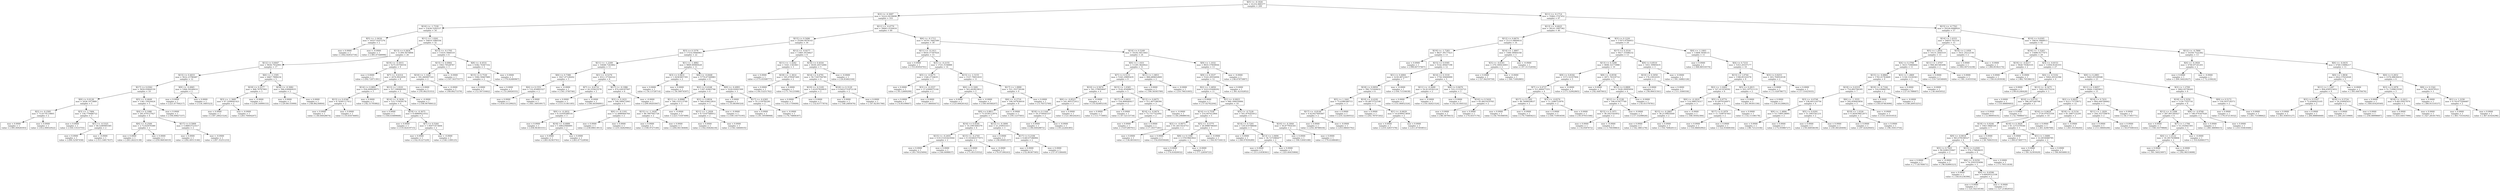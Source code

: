 digraph Tree {
0 [label="X[5] <= -0.1826\nmse = 41252.860377\nsamples = 200", shape="box"] ;
1 [label="X[3] <= -0.3097\nmse = 32222.8239698\nsamples = 103", shape="box"] ;
0 -> 1 ;
2 [label="X[10] <= -1.7330\nmse = 23436.5292537\nsamples = 34", shape="box"] ;
1 -> 2 ;
3 [label="X[5] <= -1.0434\nmse = 16557.6207276\nsamples = 2", shape="box"] ;
2 -> 3 ;
4 [label="mse = 0.0000\nsamples = 1\nvalue = [-642.82832734]", shape="box"] ;
3 -> 4 ;
5 [label="mse = -0.0000\nsamples = 1\nvalue = [-385.47548996]", shape="box"] ;
3 -> 5 ;
6 [label="X[11] <= 1.0261\nmse = 16819.1080556\nsamples = 32", shape="box"] ;
2 -> 6 ;
7 [label="X[13] <= 0.2834\nmse = 11394.4474806\nsamples = 26", shape="box"] ;
6 -> 7 ;
8 [label="X[12] <= 0.6047\nmse = 9936.7932993\nsamples = 17", shape="box"] ;
7 -> 8 ;
9 [label="X[15] <= 0.4033\nmse = 5632.23780487\nsamples = 12", shape="box"] ;
8 -> 9 ;
10 [label="X[17] <= 0.0362\nmse = 3659.93844159\nsamples = 10", shape="box"] ;
9 -> 10 ;
11 [label="X[0] <= 0.0128\nmse = 2036.1973889\nsamples = 5", shape="box"] ;
10 -> 11 ;
12 [label="X[2] <= -0.2585\nmse = 73.0174119805\nsamples = 2", shape="box"] ;
11 -> 12 ;
13 [label="mse = 0.0000\nsamples = 1\nvalue = [-395.00928393]", shape="box"] ;
12 -> 13 ;
14 [label="mse = 0.0000\nsamples = 1\nvalue = [-412.09932922]", shape="box"] ;
12 -> 14 ;
15 [label="X[3] <= -1.7484\nmse = 156.770686722\nsamples = 3", shape="box"] ;
11 -> 15 ;
16 [label="mse = 0.0000\nsamples = 1\nvalue = [-330.13533755]", shape="box"] ;
15 -> 16 ;
17 [label="X[1] <= -0.5325\nmse = 46.5280995585\nsamples = 2", shape="box"] ;
15 -> 17 ;
18 [label="mse = 0.0000\nsamples = 1\nvalue = [-299.52587458]", shape="box"] ;
17 -> 18 ;
19 [label="mse = -0.0000\nsamples = 1\nvalue = [-313.16817637]", shape="box"] ;
17 -> 19 ;
20 [label="X[5] <= -0.4649\nmse = 1361.33024424\nsamples = 5", shape="box"] ;
10 -> 20 ;
21 [label="X[4] <= 0.1088\nmse = 281.670127927\nsamples = 4", shape="box"] ;
20 -> 21 ;
22 [label="X[6] <= -0.2500\nmse = 2.71242979389\nsamples = 2", shape="box"] ;
21 -> 22 ;
23 [label="mse = 0.0000\nsamples = 1\nvalue = [-263.26223138]", shape="box"] ;
22 -> 23 ;
24 [label="mse = 0.0000\nsamples = 1\nvalue = [-259.96834019]", shape="box"] ;
22 -> 24 ;
25 [label="X[17] <= 0.5909\nmse = 5.89853723517\nsamples = 2", shape="box"] ;
21 -> 25 ;
26 [label="mse = 0.0000\nsamples = 1\nvalue = [-292.49513146]", shape="box"] ;
25 -> 26 ;
27 [label="mse = -0.0000\nsamples = 1\nvalue = [-297.35251233]", shape="box"] ;
25 -> 27 ;
28 [label="mse = 0.0000\nsamples = 1\nvalue = [-194.00827337]", shape="box"] ;
20 -> 28 ;
29 [label="X[9] <= -0.4965\nmse = 1906.59248414\nsamples = 2", shape="box"] ;
9 -> 29 ;
30 [label="mse = 0.0000\nsamples = 1\nvalue = [-221.67764217]", shape="box"] ;
29 -> 30 ;
31 [label="mse = 0.0000\nsamples = 1\nvalue = [-134.3485523]", shape="box"] ;
29 -> 31 ;
32 [label="X[6] <= -1.1595\nmse = 6667.7899234\nsamples = 5", shape="box"] ;
8 -> 32 ;
33 [label="X[18] <= 0.2577\nmse = 468.76787993\nsamples = 3", shape="box"] ;
32 -> 33 ;
34 [label="X[3] <= -1.3685\nmse = 67.3206041421\nsamples = 2", shape="box"] ;
33 -> 34 ;
35 [label="mse = 0.0000\nsamples = 1\nvalue = [-187.29021524]", shape="box"] ;
34 -> 35 ;
36 [label="mse = -0.0000\nsamples = 1\nvalue = [-203.70004207]", shape="box"] ;
34 -> 36 ;
37 [label="mse = -0.0000\nsamples = 1\nvalue = [-239.16999153]", shape="box"] ;
33 -> 37 ;
38 [label="X[18] <= -0.3082\nmse = 396.030060435\nsamples = 2", shape="box"] ;
32 -> 38 ;
39 [label="mse = 0.0000\nsamples = 1\nvalue = [-29.06135999]", shape="box"] ;
38 -> 39 ;
40 [label="mse = 0.0000\nsamples = 1\nvalue = [-68.86236804]", shape="box"] ;
38 -> 40 ;
41 [label="X[19] <= -0.5015\nmse = 5275.05704554\nsamples = 9", shape="box"] ;
7 -> 41 ;
42 [label="mse = 0.0000\nsamples = 1\nvalue = [-292.72971391]", shape="box"] ;
41 -> 42 ;
43 [label="X[7] <= -0.6314\nmse = 2076.9022059\nsamples = 8", shape="box"] ;
41 -> 43 ;
44 [label="X[14] <= 0.9891\nmse = 436.009928975\nsamples = 3", shape="box"] ;
43 -> 44 ;
45 [label="X[15] <= 0.4346\nmse = 6.74581117412\nsamples = 2", shape="box"] ;
44 -> 45 ;
46 [label="mse = 0.0000\nsamples = 1\nvalue = [-40.84928674]", shape="box"] ;
45 -> 46 ;
47 [label="mse = 0.0000\nsamples = 1\nvalue = [-35.65474685]", shape="box"] ;
45 -> 47 ;
48 [label="mse = 0.0000\nsamples = 1\nvalue = [-82.31795882]", shape="box"] ;
44 -> 48 ;
49 [label="X[13] <= 1.9101\nmse = 317.596969392\nsamples = 5", shape="box"] ;
43 -> 49 ;
50 [label="X[14] <= -0.3436\nmse = 123.715659178\nsamples = 4", shape="box"] ;
49 -> 50 ;
51 [label="mse = 0.0000\nsamples = 1\nvalue = [-164.63489668]", shape="box"] ;
50 -> 51 ;
52 [label="X[19] <= -0.3075\nmse = 8.49869423552\nsamples = 3", shape="box"] ;
50 -> 52 ;
53 [label="mse = 0.0000\nsamples = 1\nvalue = [-135.82419715]", shape="box"] ;
52 -> 53 ;
54 [label="X[7] <= 0.5264\nmse = 1.95071473604\nsamples = 2", shape="box"] ;
52 -> 54 ;
55 [label="mse = 0.0000\nsamples = 1\nvalue = [-142.91227229]", shape="box"] ;
54 -> 55 ;
56 [label="mse = -0.0000\nsamples = 1\nvalue = [-140.1189125]", shape="box"] ;
54 -> 56 ;
57 [label="mse = -0.0000\nsamples = 1\nvalue = [-108.90768412]", shape="box"] ;
49 -> 57 ;
58 [label="X[13] <= -0.1705\nmse = 11610.3466519\nsamples = 6", shape="box"] ;
6 -> 58 ;
59 [label="X[15] <= 0.0964\nmse = 1063.76528767\nsamples = 3", shape="box"] ;
58 -> 59 ;
60 [label="X[10] <= 1.1442\nmse = 181.840097143\nsamples = 2", shape="box"] ;
59 -> 60 ;
61 [label="mse = 0.0000\nsamples = 1\nvalue = [-95.86235353]", shape="box"] ;
60 -> 61 ;
62 [label="mse = -0.0000\nsamples = 1\nvalue = [-68.89273379]", shape="box"] ;
60 -> 62 ;
63 [label="mse = -0.0000\nsamples = 1\nvalue = [-147.50375577]", shape="box"] ;
59 -> 63 ;
64 [label="X[8] <= -0.4531\nmse = 6382.74367332\nsamples = 3", shape="box"] ;
58 -> 64 ;
65 [label="X[15] <= 0.7530\nmse = 1084.59467989\nsamples = 2", shape="box"] ;
64 -> 65 ;
66 [label="mse = 0.0000\nsamples = 1\nvalue = [-12.59710462]", shape="box"] ;
65 -> 66 ;
67 [label="mse = 0.0000\nsamples = 1\nvalue = [ 53.26926555]", shape="box"] ;
65 -> 67 ;
68 [label="mse = 0.0000\nsamples = 1\nvalue = [ 179.92480967]", shape="box"] ;
64 -> 68 ;
69 [label="X[11] <= -0.4770\nmse = 28063.2530416\nsamples = 69", shape="box"] ;
1 -> 69 ;
70 [label="X[15] <= 0.5496\nmse = 25584.0978143\nsamples = 30", shape="box"] ;
69 -> 70 ;
71 [label="X[3] <= 0.3378\nmse = 17532.6946965\nsamples = 22", shape="box"] ;
70 -> 71 ;
72 [label="X[11] <= -1.2209\nmse = 10048.7243862\nsamples = 11", shape="box"] ;
71 -> 72 ;
73 [label="X[6] <= 0.7388\nmse = 1827.47128202\nsamples = 3", shape="box"] ;
72 -> 73 ;
74 [label="X[4] <= 0.1551\nmse = 132.454893327\nsamples = 2", shape="box"] ;
73 -> 74 ;
75 [label="mse = 0.0000\nsamples = 1\nvalue = [-418.33129925]", shape="box"] ;
74 -> 75 ;
76 [label="mse = 0.0000\nsamples = 1\nvalue = [-441.34910917]", shape="box"] ;
74 -> 76 ;
77 [label="mse = -0.0000\nsamples = 1\nvalue = [-341.3740746]", shape="box"] ;
73 -> 77 ;
78 [label="X[1] <= -0.5276\nmse = 4511.57164322\nsamples = 8", shape="box"] ;
72 -> 78 ;
79 [label="X[7] <= -0.6732\nmse = 20.555623278\nsamples = 2", shape="box"] ;
78 -> 79 ;
80 [label="mse = 0.0000\nsamples = 1\nvalue = [-115.51361185]", shape="box"] ;
79 -> 80 ;
81 [label="mse = -0.0000\nsamples = 1\nvalue = [-106.44594991]", shape="box"] ;
79 -> 81 ;
82 [label="X[17] <= -0.1986\nmse = 474.426187007\nsamples = 6", shape="box"] ;
78 -> 82 ;
83 [label="X[3] <= 0.2431\nmse = 190.506472063\nsamples = 5", shape="box"] ;
82 -> 83 ;
84 [label="X[0] <= -0.2832\nmse = 8.31050288516\nsamples = 3", shape="box"] ;
83 -> 84 ;
85 [label="mse = 0.0000\nsamples = 1\nvalue = [-258.96383331]", shape="box"] ;
84 -> 85 ;
86 [label="X[18] <= -0.6889\nmse = 1.49622906891\nsamples = 2", shape="box"] ;
84 -> 86 ;
87 [label="mse = 0.0000\nsamples = 1\nvalue = [-265.92363741]", shape="box"] ;
86 -> 87 ;
88 [label="mse = 0.0000\nsamples = 1\nvalue = [-263.47722856]", shape="box"] ;
86 -> 88 ;
89 [label="X[0] <= -0.1193\nmse = 12.4886064764\nsamples = 2", shape="box"] ;
83 -> 89 ;
90 [label="mse = 0.0000\nsamples = 1\nvalue = [-238.89613913]", shape="box"] ;
89 -> 90 ;
91 [label="mse = 0.0000\nsamples = 1\nvalue = [-231.82829462]", shape="box"] ;
89 -> 91 ;
92 [label="mse = -0.0000\nsamples = 1\nvalue = [-299.49203047]", shape="box"] ;
82 -> 92 ;
93 [label="X[1] <= -1.4882\nmse = 9899.80900428\nsamples = 11", shape="box"] ;
71 -> 93 ;
94 [label="X[3] <= 0.9831\nmse = 1.50363857391\nsamples = 2", shape="box"] ;
93 -> 94 ;
95 [label="mse = 0.0000\nsamples = 1\nvalue = [ 54.13728714]", shape="box"] ;
94 -> 95 ;
96 [label="mse = 0.0000\nsamples = 1\nvalue = [ 56.58974597]", shape="box"] ;
94 -> 96 ;
97 [label="X[6] <= -0.0448\nmse = 5779.67349983\nsamples = 9", shape="box"] ;
93 -> 97 ;
98 [label="X[2] <= 0.4168\nmse = 1397.42663746\nsamples = 6", shape="box"] ;
97 -> 98 ;
99 [label="X[11] <= -0.8980\nmse = 180.152113749\nsamples = 3", shape="box"] ;
98 -> 99 ;
100 [label="X[15] <= -1.1620\nmse = 48.7807941726\nsamples = 2", shape="box"] ;
99 -> 100 ;
101 [label="mse = 0.0000\nsamples = 1\nvalue = [-190.9727149]", shape="box"] ;
100 -> 101 ;
102 [label="mse = 0.0000\nsamples = 1\nvalue = [-204.94136468]", shape="box"] ;
100 -> 102 ;
103 [label="mse = -0.0000\nsamples = 1\nvalue = [-223.73187499]", shape="box"] ;
99 -> 103 ;
104 [label="X[3] <= 0.8934\nmse = 560.434612814\nsamples = 3", shape="box"] ;
98 -> 104 ;
105 [label="X[11] <= -1.2928\nmse = 8.73167580012\nsamples = 2", shape="box"] ;
104 -> 105 ;
106 [label="mse = 0.0000\nsamples = 1\nvalue = [-162.05828218]", shape="box"] ;
105 -> 106 ;
107 [label="mse = 0.0000\nsamples = 1\nvalue = [-156.14840035]", shape="box"] ;
105 -> 107 ;
108 [label="mse = -0.0000\nsamples = 1\nvalue = [-109.14575195]", shape="box"] ;
104 -> 108 ;
109 [label="X[9] <= -0.4993\nmse = 3229.02001509\nsamples = 3", shape="box"] ;
97 -> 109 ;
110 [label="mse = 0.0000\nsamples = 1\nvalue = [ 35.68306324]", shape="box"] ;
109 -> 110 ;
111 [label="X[17] <= -0.4365\nmse = 55.1150782281\nsamples = 2", shape="box"] ;
109 -> 111 ;
112 [label="mse = 0.0000\nsamples = 1\nvalue = [-91.59598908]", shape="box"] ;
111 -> 112 ;
113 [label="mse = -0.0000\nsamples = 1\nvalue = [-76.74808307]", shape="box"] ;
111 -> 113 ;
114 [label="X[12] <= -0.9277\nmse = 13801.8534827\nsamples = 8", shape="box"] ;
70 -> 114 ;
115 [label="X[11] <= -1.4262\nmse = 3161.1341843\nsamples = 3", shape="box"] ;
114 -> 115 ;
116 [label="mse = 0.0000\nsamples = 1\nvalue = [-175.05508777]", shape="box"] ;
115 -> 116 ;
117 [label="X[18] <= -1.3614\nmse = 185.078587269\nsamples = 2", shape="box"] ;
115 -> 117 ;
118 [label="mse = 0.0000\nsamples = 1\nvalue = [-44.53251762]", shape="box"] ;
117 -> 118 ;
119 [label="mse = 0.0000\nsamples = 1\nvalue = [-71.74123588]", shape="box"] ;
117 -> 119 ;
120 [label="X[16] <= 0.4554\nmse = 4439.24572684\nsamples = 5", shape="box"] ;
114 -> 120 ;
121 [label="X[14] <= 0.4791\nmse = 50.7345794785\nsamples = 4", shape="box"] ;
120 -> 121 ;
122 [label="X[19] <= -0.5185\nmse = 1.61057820835\nsamples = 2", shape="box"] ;
121 -> 122 ;
123 [label="mse = 0.0000\nsamples = 1\nvalue = [ 135.1759499]", shape="box"] ;
122 -> 123 ;
124 [label="mse = 0.0000\nsamples = 1\nvalue = [ 132.63777874]", shape="box"] ;
122 -> 124 ;
125 [label="X[18] <= 0.3129\nmse = 0.0452731872138\nsamples = 2", shape="box"] ;
121 -> 125 ;
126 [label="mse = 0.0000\nsamples = 1\nvalue = [ 148.2485676]", shape="box"] ;
125 -> 126 ;
127 [label="mse = 0.0000\nsamples = 1\nvalue = [ 147.82301766]", shape="box"] ;
125 -> 127 ;
128 [label="mse = -0.0000\nsamples = 1\nvalue = [-24.83462104]", shape="box"] ;
120 -> 128 ;
129 [label="X[6] <= -0.1712\nmse = 16701.3482589\nsamples = 39", shape="box"] ;
69 -> 129 ;
130 [label="X[11] <= -0.1411\nmse = 6054.57397024\nsamples = 15", shape="box"] ;
129 -> 130 ;
131 [label="mse = 0.0000\nsamples = 1\nvalue = [ 153.85954701]", shape="box"] ;
130 -> 131 ;
132 [label="X[3] <= -0.2155\nmse = 3725.3156888\nsamples = 14", shape="box"] ;
130 -> 132 ;
133 [label="X[5] <= -0.9275\nmse = 1546.2716635\nsamples = 3", shape="box"] ;
132 -> 133 ;
134 [label="mse = 0.0000\nsamples = 1\nvalue = [ 95.12669299]", shape="box"] ;
133 -> 134 ;
135 [label="X[3] <= -0.2557\nmse = 27.6384075144\nsamples = 2", shape="box"] ;
133 -> 135 ;
136 [label="mse = 0.0000\nsamples = 1\nvalue = [ 6.95199607]", shape="box"] ;
135 -> 136 ;
137 [label="mse = 0.0000\nsamples = 1\nvalue = [ 17.46644471]", shape="box"] ;
135 -> 137 ;
138 [label="X[15] <= -1.5155\nmse = 1537.79051819\nsamples = 11", shape="box"] ;
132 -> 138 ;
139 [label="X[0] <= 0.3281\nmse = 303.442823812\nsamples = 2", shape="box"] ;
138 -> 139 ;
140 [label="mse = 0.0000\nsamples = 1\nvalue = [-125.60626142]", shape="box"] ;
139 -> 140 ;
141 [label="mse = -0.0000\nsamples = 1\nvalue = [-160.44548207]", shape="box"] ;
139 -> 141 ;
142 [label="X[17] <= 1.0999\nmse = 521.352739184\nsamples = 9", shape="box"] ;
138 -> 142 ;
143 [label="X[6] <= -0.2719\nmse = 190.547836016\nsamples = 8", shape="box"] ;
142 -> 143 ;
144 [label="X[0] <= 0.8811\nmse = 73.5530112974\nsamples = 7", shape="box"] ;
143 -> 144 ;
145 [label="X[16] <= 0.4544\nmse = 14.1991400379\nsamples = 4", shape="box"] ;
144 -> 145 ;
146 [label="X[15] <= -0.2455\nmse = 0.0115161623044\nsamples = 2", shape="box"] ;
145 -> 146 ;
147 [label="mse = 0.0000\nsamples = 1\nvalue = [-63.79525694]", shape="box"] ;
146 -> 147 ;
148 [label="mse = 0.0000\nsamples = 1\nvalue = [-64.0098837]", shape="box"] ;
146 -> 148 ;
149 [label="X[15] <= -0.2745\nmse = 0.193482577073\nsamples = 2", shape="box"] ;
145 -> 149 ;
150 [label="mse = 0.0000\nsamples = 1\nvalue = [-71.85153552]", shape="box"] ;
149 -> 150 ;
151 [label="mse = -0.0000\nsamples = 1\nvalue = [-70.97180243]", shape="box"] ;
149 -> 151 ;
152 [label="X[12] <= -0.3000\nmse = 21.250031411\nsamples = 3", shape="box"] ;
144 -> 152 ;
153 [label="mse = 0.0000\nsamples = 1\nvalue = [-46.69481257]", shape="box"] ;
152 -> 153 ;
154 [label="X[17] <= 0.2184\nmse = 6.68147186994\nsamples = 2", shape="box"] ;
152 -> 154 ;
155 [label="mse = 0.0000\nsamples = 1\nvalue = [-52.80367585]", shape="box"] ;
154 -> 155 ;
156 [label="mse = 0.0000\nsamples = 1\nvalue = [-57.97338449]", shape="box"] ;
154 -> 156 ;
157 [label="mse = -0.0000\nsamples = 1\nvalue = [-95.1237583]", shape="box"] ;
143 -> 157 ;
158 [label="mse = 0.0000\nsamples = 1\nvalue = [-5.70572769]", shape="box"] ;
142 -> 158 ;
159 [label="X[14] <= 0.5249\nmse = 16182.4013443\nsamples = 24", shape="box"] ;
129 -> 159 ;
160 [label="X[0] <= 1.1031\nmse = 11185.3820022\nsamples = 11", shape="box"] ;
159 -> 160 ;
161 [label="X[7] <= 0.5131\nmse = 5345.29895435\nsamples = 9", shape="box"] ;
160 -> 161 ;
162 [label="X[10] <= 0.5674\nmse = 541.578050647\nsamples = 4", shape="box"] ;
161 -> 162 ;
163 [label="X[0] <= -0.8523\nmse = 241.905372412\nsamples = 3", shape="box"] ;
162 -> 163 ;
164 [label="X[18] <= 0.1164\nmse = 18.3756045337\nsamples = 2", shape="box"] ;
163 -> 164 ;
165 [label="mse = 0.0000\nsamples = 1\nvalue = [-84.64928872]", shape="box"] ;
164 -> 165 ;
166 [label="mse = -0.0000\nsamples = 1\nvalue = [-93.22264385]", shape="box"] ;
164 -> 166 ;
167 [label="mse = 0.0000\nsamples = 1\nvalue = [-121.08324241]", shape="box"] ;
163 -> 167 ;
168 [label="mse = -0.0000\nsamples = 1\nvalue = [-55.82485218]", shape="box"] ;
162 -> 168 ;
169 [label="X[15] <= 1.0365\nmse = 3142.45408673\nsamples = 5", shape="box"] ;
161 -> 169 ;
170 [label="X[17] <= 0.8031\nmse = 534.806040417\nsamples = 2", shape="box"] ;
169 -> 170 ;
171 [label="mse = 0.0000\nsamples = 1\nvalue = [ 113.773085]", shape="box"] ;
170 -> 171 ;
172 [label="mse = 0.0000\nsamples = 1\nvalue = [ 67.52133734]", shape="box"] ;
170 -> 172 ;
173 [label="X[13] <= 0.6675\nmse = 511.407198394\nsamples = 3", shape="box"] ;
169 -> 173 ;
174 [label="X[14] <= -0.9474\nmse = 72.7317322092\nsamples = 2", shape="box"] ;
173 -> 174 ;
175 [label="mse = 0.0000\nsamples = 1\nvalue = [ 9.87280761]", shape="box"] ;
174 -> 175 ;
176 [label="mse = 0.0000\nsamples = 1\nvalue = [-7.18377261]", shape="box"] ;
174 -> 176 ;
177 [label="mse = -0.0000\nsamples = 1\nvalue = [-44.29688034]", shape="box"] ;
173 -> 177 ;
178 [label="X[11] <= 1.0853\nmse = 488.689652809\nsamples = 2", shape="box"] ;
160 -> 178 ;
179 [label="mse = 0.0000\nsamples = 1\nvalue = [ 166.58365789]", shape="box"] ;
178 -> 179 ;
180 [label="mse = -0.0000\nsamples = 1\nvalue = [ 210.79631005]", shape="box"] ;
178 -> 180 ;
181 [label="X[9] <= 1.1032\nmse = 8935.57859044\nsamples = 13", shape="box"] ;
159 -> 181 ;
182 [label="X[9] <= 0.3537\nmse = 5324.20554094\nsamples = 12", shape="box"] ;
181 -> 182 ;
183 [label="X[2] <= -1.6850\nmse = 2223.03448292\nsamples = 11", shape="box"] ;
182 -> 183 ;
184 [label="mse = 0.0000\nsamples = 1\nvalue = [ 57.02762204]", shape="box"] ;
183 -> 184 ;
185 [label="X[1] <= -0.0023\nmse = 940.184016084\nsamples = 10", shape="box"] ;
183 -> 185 ;
186 [label="X[14] <= 0.7558\nmse = 214.047012964\nsamples = 5", shape="box"] ;
185 -> 186 ;
187 [label="X[2] <= -0.0073\nmse = 81.4411614753\nsamples = 2", shape="box"] ;
186 -> 187 ;
188 [label="mse = 0.0000\nsamples = 1\nvalue = [ 136.8016431]", shape="box"] ;
187 -> 188 ;
189 [label="mse = 0.0000\nsamples = 1\nvalue = [ 154.85059448]", shape="box"] ;
187 -> 189 ;
190 [label="X[5] <= -0.5775\nmse = 26.9986796445\nsamples = 3", shape="box"] ;
186 -> 190 ;
191 [label="X[8] <= 0.1309\nmse = 2.57619663922\nsamples = 2", shape="box"] ;
190 -> 191 ;
192 [label="mse = 0.0000\nsamples = 1\nvalue = [ 174.01820032]", shape="box"] ;
191 -> 192 ;
193 [label="mse = -0.0000\nsamples = 1\nvalue = [ 177.22830725]", shape="box"] ;
191 -> 193 ;
194 [label="mse = -0.0000\nsamples = 1\nvalue = [ 164.95716413]", shape="box"] ;
190 -> 194 ;
195 [label="X[5] <= -0.7228\nmse = 501.879203012\nsamples = 5", shape="box"] ;
185 -> 195 ;
196 [label="X[14] <= 0.7201\nmse = 129.410788646\nsamples = 3", shape="box"] ;
195 -> 196 ;
197 [label="mse = 0.0000\nsamples = 1\nvalue = [ 240.97839289]", shape="box"] ;
196 -> 197 ;
198 [label="X[13] <= 1.0494\nmse = 34.7272984477\nsamples = 2", shape="box"] ;
196 -> 198 ;
199 [label="mse = 0.0000\nsamples = 1\nvalue = [ 213.21838361]", shape="box"] ;
198 -> 199 ;
200 [label="mse = 0.0000\nsamples = 1\nvalue = [ 225.00435806]", shape="box"] ;
198 -> 200 ;
201 [label="X[10] <= -0.3044\nmse = 30.877954345\nsamples = 2", shape="box"] ;
195 -> 201 ;
202 [label="mse = 0.0000\nsamples = 1\nvalue = [ 190.53045188]", shape="box"] ;
201 -> 202 ;
203 [label="mse = 0.0000\nsamples = 1\nvalue = [ 179.41686481]", shape="box"] ;
201 -> 203 ;
204 [label="mse = 0.0000\nsamples = 1\nvalue = [ 381.42102852]", shape="box"] ;
182 -> 204 ;
205 [label="mse = -0.0000\nsamples = 1\nvalue = [-46.67875887]", shape="box"] ;
181 -> 205 ;
206 [label="X[11] <= -0.1714\nmse = 35862.3747452\nsamples = 97", shape="box"] ;
0 -> 206 ;
207 [label="X[13] <= -0.6025\nmse = 28141.2997362\nsamples = 40", shape="box"] ;
206 -> 207 ;
208 [label="X[12] <= 0.6674\nmse = 21115.8809414\nsamples = 16", shape="box"] ;
207 -> 208 ;
209 [label="X[19] <= -1.7283\nmse = 8637.39177423\nsamples = 13", shape="box"] ;
208 -> 209 ;
210 [label="mse = 0.0000\nsamples = 1\nvalue = [-398.60737467]", shape="box"] ;
209 -> 210 ;
211 [label="X[15] <= 0.0395\nmse = 5142.49447198\nsamples = 12", shape="box"] ;
209 -> 211 ;
212 [label="X[1] <= 0.4904\nmse = 2239.48723417\nsamples = 7", shape="box"] ;
211 -> 212 ;
213 [label="X[18] <= 0.9959\nmse = 390.723264632\nsamples = 6", shape="box"] ;
212 -> 213 ;
214 [label="X[5] <= 1.1641\nmse = 75.6386390715\nsamples = 3", shape="box"] ;
213 -> 214 ;
215 [label="X[17] <= -0.8146\nmse = 0.423427695467\nsamples = 2", shape="box"] ;
214 -> 215 ;
216 [label="mse = 0.0000\nsamples = 1\nvalue = [-254.38788436]", shape="box"] ;
215 -> 216 ;
217 [label="mse = -0.0000\nsamples = 1\nvalue = [-253.08645792]", shape="box"] ;
215 -> 217 ;
218 [label="mse = 0.0000\nsamples = 1\nvalue = [-235.32240552]", shape="box"] ;
214 -> 218 ;
219 [label="X[10] <= -0.4182\nmse = 45.6873752108\nsamples = 3", shape="box"] ;
213 -> 219 ;
220 [label="mse = 0.0000\nsamples = 1\nvalue = [-202.78707202]", shape="box"] ;
219 -> 220 ;
221 [label="X[1] <= -0.6629\nmse = 14.6399413858\nsamples = 2", shape="box"] ;
219 -> 221 ;
222 [label="mse = 0.0000\nsamples = 1\nvalue = [-219.32837378]", shape="box"] ;
221 -> 222 ;
223 [label="mse = 0.0000\nsamples = 1\nvalue = [-211.67593851]", shape="box"] ;
221 -> 223 ;
224 [label="mse = -0.0000\nsamples = 1\nvalue = [-104.71534638]", shape="box"] ;
212 -> 224 ;
225 [label="X[14] <= 0.3318\nmse = 1758.59400999\nsamples = 5", shape="box"] ;
211 -> 225 ;
226 [label="X[11] <= -0.2699\nmse = 24.9116182124\nsamples = 2", shape="box"] ;
225 -> 226 ;
227 [label="mse = 0.0000\nsamples = 1\nvalue = [-151.80852324]", shape="box"] ;
226 -> 227 ;
228 [label="mse = -0.0000\nsamples = 1\nvalue = [-141.82621524]", shape="box"] ;
226 -> 228 ;
229 [label="X[8] <= 0.8470\nmse = 333.111532721\nsamples = 3", shape="box"] ;
225 -> 229 ;
230 [label="mse = 0.0000\nsamples = 1\nvalue = [-42.41344532]", shape="box"] ;
229 -> 230 ;
231 [label="X[10] <= 0.5420\nmse = 65.0621619765\nsamples = 2", shape="box"] ;
229 -> 231 ;
232 [label="mse = 0.0000\nsamples = 1\nvalue = [-86.5879415]", shape="box"] ;
231 -> 232 ;
233 [label="mse = 0.0000\nsamples = 1\nvalue = [-70.4557176]", shape="box"] ;
231 -> 233 ;
234 [label="X[14] <= 1.4807\nmse = 1496.58904358\nsamples = 3", shape="box"] ;
208 -> 234 ;
235 [label="X[3] <= -0.6341\nmse = 270.180414003\nsamples = 2", shape="box"] ;
234 -> 235 ;
236 [label="mse = 0.0000\nsamples = 1\nvalue = [ 127.84259759]", shape="box"] ;
235 -> 236 ;
237 [label="mse = -0.0000\nsamples = 1\nvalue = [ 160.71692885]", shape="box"] ;
235 -> 237 ;
238 [label="mse = -0.0000\nsamples = 1\nvalue = [ 67.31152656]", shape="box"] ;
234 -> 238 ;
239 [label="X[3] <= 0.1220\nmse = 17973.9794953\nsamples = 24", shape="box"] ;
207 -> 239 ;
240 [label="X[17] <= 0.3518\nmse = 9417.33598232\nsamples = 13", shape="box"] ;
239 -> 240 ;
241 [label="X[13] <= 0.3290\nmse = 4696.32173988\nsamples = 10", shape="box"] ;
240 -> 241 ;
242 [label="X[9] <= 0.8182\nmse = 1573.52357904\nsamples = 5", shape="box"] ;
241 -> 242 ;
243 [label="X[7] <= 0.4737\nmse = 311.800477251\nsamples = 4", shape="box"] ;
242 -> 243 ;
244 [label="X[17] <= 0.1302\nmse = 48.7608059637\nsamples = 2", shape="box"] ;
243 -> 244 ;
245 [label="mse = 0.0000\nsamples = 1\nvalue = [-56.79106859]", shape="box"] ;
244 -> 245 ;
246 [label="mse = -0.0000\nsamples = 1\nvalue = [-70.75685621]", shape="box"] ;
244 -> 246 ;
247 [label="X[3] <= -0.8374\nmse = 11.3286753976\nsamples = 2", shape="box"] ;
243 -> 247 ;
248 [label="mse = 0.0000\nsamples = 1\nvalue = [-100.71093459]", shape="box"] ;
247 -> 248 ;
249 [label="mse = 0.0000\nsamples = 1\nvalue = [-93.97931506]", shape="box"] ;
247 -> 249 ;
250 [label="mse = -0.0000\nsamples = 1\nvalue = [-171.52942865]", shape="box"] ;
242 -> 250 ;
251 [label="X[8] <= -0.8558\nmse = 2871.76319714\nsamples = 5", shape="box"] ;
241 -> 251 ;
252 [label="mse = 0.0000\nsamples = 1\nvalue = [-82.4487063]", shape="box"] ;
251 -> 252 ;
253 [label="X[12] <= 0.0809\nmse = 1428.20095856\nsamples = 4", shape="box"] ;
251 -> 253 ;
254 [label="X[12] <= -0.1538\nmse = 190.015677749\nsamples = 3", shape="box"] ;
253 -> 254 ;
255 [label="X[15] <= 0.1971\nmse = 38.1823183952\nsamples = 2", shape="box"] ;
254 -> 255 ;
256 [label="mse = 0.0000\nsamples = 1\nvalue = [ 16.0587672]", shape="box"] ;
255 -> 256 ;
257 [label="mse = -0.0000\nsamples = 1\nvalue = [ 3.70039863]", shape="box"] ;
255 -> 257 ;
258 [label="mse = -0.0000\nsamples = 1\nvalue = [-17.33298026]", shape="box"] ;
254 -> 258 ;
259 [label="mse = -0.0000\nsamples = 1\nvalue = [ 83.61578781]", shape="box"] ;
253 -> 259 ;
260 [label="X[9] <= 0.8510\nmse = 1651.59905635\nsamples = 3", shape="box"] ;
240 -> 260 ;
261 [label="X[10] <= 0.3050\nmse = 176.23014101\nsamples = 2", shape="box"] ;
260 -> 261 ;
262 [label="mse = 0.0000\nsamples = 1\nvalue = [ 84.80631561]", shape="box"] ;
261 -> 262 ;
263 [label="mse = 0.0000\nsamples = 1\nvalue = [ 111.3566558]", shape="box"] ;
261 -> 263 ;
264 [label="mse = -0.0000\nsamples = 1\nvalue = [ 181.16882126]", shape="box"] ;
260 -> 264 ;
265 [label="X[4] <= -1.1003\nmse = 13468.3058115\nsamples = 11", shape="box"] ;
239 -> 265 ;
266 [label="mse = 0.0000\nsamples = 1\nvalue = [ 448.88516574]", shape="box"] ;
265 -> 266 ;
267 [label="X[4] <= 0.7233\nmse = 5353.20337177\nsamples = 10", shape="box"] ;
265 -> 267 ;
268 [label="X[15] <= 1.0744\nmse = 1398.85310378\nsamples = 8", shape="box"] ;
267 -> 268 ;
269 [label="X[2] <= -1.0263\nmse = 327.413234592\nsamples = 6", shape="box"] ;
268 -> 269 ;
270 [label="X[0] <= -0.1810\nmse = 114.588574317\nsamples = 3", shape="box"] ;
269 -> 270 ;
271 [label="X[15] <= -0.2865\nmse = 38.2139855649\nsamples = 2", shape="box"] ;
270 -> 271 ;
272 [label="mse = 0.0000\nsamples = 1\nvalue = [ 142.3861278]", shape="box"] ;
271 -> 272 ;
273 [label="mse = 0.0000\nsamples = 1\nvalue = [ 154.74962011]", shape="box"] ;
271 -> 273 ;
274 [label="mse = -0.0000\nsamples = 1\nvalue = [ 168.59302384]", shape="box"] ;
270 -> 274 ;
275 [label="X[5] <= 0.9774\nmse = 43.0970326971\nsamples = 3", shape="box"] ;
269 -> 275 ;
276 [label="X[17] <= 0.1879\nmse = 11.7208747443\nsamples = 2", shape="box"] ;
275 -> 276 ;
277 [label="mse = 0.0000\nsamples = 1\nvalue = [ 116.08692902]", shape="box"] ;
276 -> 277 ;
278 [label="mse = 0.0000\nsamples = 1\nvalue = [ 122.93408164]", shape="box"] ;
276 -> 278 ;
279 [label="mse = 0.0000\nsamples = 1\nvalue = [ 132.11106178]", shape="box"] ;
275 -> 279 ;
280 [label="X[5] <= 0.2815\nmse = 203.197511131\nsamples = 2", shape="box"] ;
268 -> 280 ;
281 [label="mse = 0.0000\nsamples = 1\nvalue = [ 201.90301336]", shape="box"] ;
280 -> 281 ;
282 [label="mse = 0.0000\nsamples = 1\nvalue = [ 230.41248625]", shape="box"] ;
280 -> 282 ;
283 [label="X[3] <= 0.8253\nmse = 203.704914539\nsamples = 2", shape="box"] ;
267 -> 283 ;
284 [label="mse = 0.0000\nsamples = 1\nvalue = [ 11.02878677]", shape="box"] ;
283 -> 284 ;
285 [label="mse = 0.0000\nsamples = 1\nvalue = [-17.51625935]", shape="box"] ;
283 -> 285 ;
286 [label="X[15] <= -0.7763\nmse = 29326.6088924\nsamples = 57", shape="box"] ;
206 -> 286 ;
287 [label="X[14] <= 1.6333\nmse = 26835.761534\nsamples = 15", shape="box"] ;
286 -> 287 ;
288 [label="X[5] <= 1.2054\nmse = 10131.2045519\nsamples = 13", shape="box"] ;
287 -> 288 ;
289 [label="X[4] <= 0.3766\nmse = 3433.72900664\nsamples = 11", shape="box"] ;
288 -> 289 ;
290 [label="X[15] <= -0.8864\nmse = 1783.01763669\nsamples = 9", shape="box"] ;
289 -> 290 ;
291 [label="X[19] <= 0.0319\nmse = 716.892706395\nsamples = 7", shape="box"] ;
290 -> 291 ;
292 [label="X[3] <= -0.0748\nmse = 236.601216756\nsamples = 4", shape="box"] ;
291 -> 292 ;
293 [label="X[9] <= -1.4894\nmse = 53.7389138991\nsamples = 2", shape="box"] ;
292 -> 293 ;
294 [label="mse = 0.0000\nsamples = 1\nvalue = [-86.72123336]", shape="box"] ;
293 -> 294 ;
295 [label="mse = 0.0000\nsamples = 1\nvalue = [-72.05986727]", shape="box"] ;
293 -> 295 ;
296 [label="X[5] <= 0.0291\nmse = 51.5903341231\nsamples = 2", shape="box"] ;
292 -> 296 ;
297 [label="mse = 0.0000\nsamples = 1\nvalue = [-59.44854639]", shape="box"] ;
296 -> 297 ;
298 [label="mse = 0.0000\nsamples = 1\nvalue = [-45.08326406]", shape="box"] ;
296 -> 298 ;
299 [label="X[6] <= -1.3555\nmse = 292.836403856\nsamples = 3", shape="box"] ;
291 -> 299 ;
300 [label="X[19] <= 1.0326\nmse = 0.283639812073\nsamples = 2", shape="box"] ;
299 -> 300 ;
301 [label="mse = 0.0000\nsamples = 1\nvalue = [-97.42429445]", shape="box"] ;
300 -> 301 ;
302 [label="mse = 0.0000\nsamples = 1\nvalue = [-96.35913754]", shape="box"] ;
300 -> 302 ;
303 [label="mse = -0.0000\nsamples = 1\nvalue = [-133.18101053]", shape="box"] ;
299 -> 303 ;
304 [label="X[19] <= -0.7164\nmse = 316.930865761\nsamples = 2", shape="box"] ;
290 -> 304 ;
305 [label="mse = 0.0000\nsamples = 1\nvalue = [-183.87463696]", shape="box"] ;
304 -> 305 ;
306 [label="mse = -0.0000\nsamples = 1\nvalue = [-148.26953251]", shape="box"] ;
304 -> 306 ;
307 [label="X[3] <= 1.2869\nmse = 1158.12230363\nsamples = 2", shape="box"] ;
289 -> 307 ;
308 [label="mse = 0.0000\nsamples = 1\nvalue = [-27.61788687]", shape="box"] ;
307 -> 308 ;
309 [label="mse = -0.0000\nsamples = 1\nvalue = [ 40.4445052]", shape="box"] ;
307 -> 309 ;
310 [label="X[11] <= 1.0707\nmse = 948.461585496\nsamples = 2", shape="box"] ;
288 -> 310 ;
311 [label="mse = 0.0000\nsamples = 1\nvalue = [ 119.72034849]", shape="box"] ;
310 -> 311 ;
312 [label="mse = 0.0000\nsamples = 1\nvalue = [ 181.31455554]", shape="box"] ;
310 -> 312 ;
313 [label="X[14] <= 2.1958\nmse = 3431.24212156\nsamples = 2", shape="box"] ;
287 -> 313 ;
314 [label="mse = 0.0000\nsamples = 1\nvalue = [ 402.00723238]", shape="box"] ;
313 -> 314 ;
315 [label="mse = -0.0000\nsamples = 1\nvalue = [ 284.85362174]", shape="box"] ;
313 -> 315 ;
316 [label="X[10] <= 0.6305\nmse = 18634.3968913\nsamples = 42", shape="box"] ;
286 -> 316 ;
317 [label="X[16] <= -1.5263\nmse = 15686.0177471\nsamples = 29", shape="box"] ;
316 -> 317 ;
318 [label="X[19] <= -0.0217\nmse = 5828.74582535\nsamples = 2", shape="box"] ;
317 -> 318 ;
319 [label="mse = 0.0000\nsamples = 1\nvalue = [ 330.01293938]", shape="box"] ;
318 -> 319 ;
320 [label="mse = -0.0000\nsamples = 1\nvalue = [ 482.70538615]", shape="box"] ;
318 -> 320 ;
321 [label="X[3] <= -0.8153\nmse = 11956.8145355\nsamples = 27", shape="box"] ;
317 -> 321 ;
322 [label="X[4] <= -0.5102\nmse = 5904.29332396\nsamples = 4", shape="box"] ;
321 -> 322 ;
323 [label="mse = 0.0000\nsamples = 1\nvalue = [-99.61246428]", shape="box"] ;
322 -> 323 ;
324 [label="X[13] <= -0.3475\nmse = 1602.02375214\nsamples = 3", shape="box"] ;
322 -> 324 ;
325 [label="mse = 0.0000\nsamples = 1\nvalue = [ 110.48669493]", shape="box"] ;
324 -> 325 ;
326 [label="X[10] <= 0.0719\nmse = 396.207240706\nsamples = 2", shape="box"] ;
324 -> 326 ;
327 [label="mse = 0.0000\nsamples = 1\nvalue = [ 12.98995435]", shape="box"] ;
326 -> 327 ;
328 [label="mse = 0.0000\nsamples = 1\nvalue = [ 52.79986471]", shape="box"] ;
326 -> 328 ;
329 [label="X[9] <= 0.2883\nmse = 9403.05109508\nsamples = 23", shape="box"] ;
321 -> 329 ;
330 [label="X[11] <= 0.8057\nmse = 6406.11605853\nsamples = 15", shape="box"] ;
329 -> 330 ;
331 [label="X[2] <= 0.0022\nmse = 4213.73719072\nsamples = 12", shape="box"] ;
330 -> 331 ;
332 [label="X[16] <= 0.9629\nmse = 2734.97933358\nsamples = 10", shape="box"] ;
331 -> 332 ;
333 [label="X[18] <= 0.9246\nmse = 1943.5869326\nsamples = 7", shape="box"] ;
332 -> 333 ;
334 [label="X[9] <= -0.9018\nmse = 963.078190527\nsamples = 6", shape="box"] ;
333 -> 334 ;
335 [label="X[5] <= 0.7925\nmse = 90.9280155847\nsamples = 2", shape="box"] ;
334 -> 335 ;
336 [label="mse = 0.0000\nsamples = 1\nvalue = [ 77.85760671]", shape="box"] ;
335 -> 336 ;
337 [label="mse = -0.0000\nsamples = 1\nvalue = [ 96.92884323]", shape="box"] ;
335 -> 337 ;
338 [label="X[15] <= 0.4581\nmse = 376.179828435\nsamples = 4", shape="box"] ;
334 -> 338 ;
339 [label="X[6] <= -0.0250\nmse = 74.3502103696\nsamples = 3", shape="box"] ;
338 -> 339 ;
340 [label="mse = 0.0000\nsamples = 1\nvalue = [ 144.61236396]", shape="box"] ;
339 -> 340 ;
341 [label="X[9] <= -0.6596\nmse = 0.69929312338\nsamples = 2", shape="box"] ;
339 -> 341 ;
342 [label="mse = 0.0000\nsamples = 1\nvalue = [ 125.54214536]", shape="box"] ;
341 -> 342 ;
343 [label="mse = -0.0000\nsamples = 1\nvalue = [ 127.21462032]", shape="box"] ;
341 -> 343 ;
344 [label="mse = 0.0000\nsamples = 1\nvalue = [ 173.79511839]", shape="box"] ;
338 -> 344 ;
345 [label="mse = 0.0000\nsamples = 1\nvalue = [ 28.76843533]", shape="box"] ;
333 -> 345 ;
346 [label="X[18] <= 0.3929\nmse = 61.1272379546\nsamples = 3", shape="box"] ;
332 -> 346 ;
347 [label="mse = 0.0000\nsamples = 1\nvalue = [ 200.67369777]", shape="box"] ;
346 -> 347 ;
348 [label="X[1] <= 1.0489\nmse = 22.0034068785\nsamples = 2", shape="box"] ;
346 -> 348 ;
349 [label="mse = 0.0000\nsamples = 1\nvalue = [ 181.52393029]", shape="box"] ;
348 -> 349 ;
350 [label="mse = 0.0000\nsamples = 1\nvalue = [ 190.90548813]", shape="box"] ;
348 -> 350 ;
351 [label="X[18] <= -0.5154\nmse = 81.5887132295\nsamples = 2", shape="box"] ;
331 -> 351 ;
352 [label="mse = 0.0000\nsamples = 1\nvalue = [ 261.4206768]", shape="box"] ;
351 -> 352 ;
353 [label="mse = -0.0000\nsamples = 1\nvalue = [ 243.35538264]", shape="box"] ;
351 -> 353 ;
354 [label="X[14] <= 0.7431\nmse = 804.446706662\nsamples = 3", shape="box"] ;
330 -> 354 ;
355 [label="X[11] <= 1.1829\nmse = 244.352759878\nsamples = 2", shape="box"] ;
354 -> 355 ;
356 [label="mse = 0.0000\nsamples = 1\nvalue = [-13.18849206]", shape="box"] ;
355 -> 356 ;
357 [label="mse = 0.0000\nsamples = 1\nvalue = [ 18.07508163]", shape="box"] ;
355 -> 357 ;
358 [label="mse = 0.0000\nsamples = 1\nvalue = [ 56.17365771]", shape="box"] ;
354 -> 358 ;
359 [label="X[3] <= 1.2709\nmse = 2802.62790261\nsamples = 8", shape="box"] ;
329 -> 359 ;
360 [label="X[18] <= 0.3250\nmse = 1159.7325716\nsamples = 6", shape="box"] ;
359 -> 360 ;
361 [label="X[12] <= -0.3398\nmse = 287.891285027\nsamples = 4", shape="box"] ;
360 -> 361 ;
362 [label="mse = 0.0000\nsamples = 1\nvalue = [ 338.16379868]", shape="box"] ;
361 -> 362 ;
363 [label="X[7] <= 1.1766\nmse = 53.102661593\nsamples = 3", shape="box"] ;
361 -> 363 ;
364 [label="X[4] <= -1.0122\nmse = 18.3917639806\nsamples = 2", shape="box"] ;
363 -> 364 ;
365 [label="mse = 0.0000\nsamples = 1\nvalue = [ 301.56023097]", shape="box"] ;
364 -> 365 ;
366 [label="mse = -0.0000\nsamples = 1\nvalue = [ 292.98310698]", shape="box"] ;
364 -> 366 ;
367 [label="mse = -0.0000\nsamples = 1\nvalue = [ 310.82846377]", shape="box"] ;
363 -> 367 ;
368 [label="X[8] <= -0.9768\nmse = 180.074307028\nsamples = 2", shape="box"] ;
360 -> 368 ;
369 [label="mse = 0.0000\nsamples = 1\nvalue = [ 260.38898415]", shape="box"] ;
368 -> 369 ;
370 [label="mse = 0.0000\nsamples = 1\nvalue = [ 233.55063048]", shape="box"] ;
368 -> 370 ;
371 [label="X[9] <= 0.5172\nmse = 159.503718373\nsamples = 2", shape="box"] ;
359 -> 371 ;
372 [label="mse = 0.0000\nsamples = 1\nvalue = [ 176.47213032]", shape="box"] ;
371 -> 372 ;
373 [label="mse = 0.0000\nsamples = 1\nvalue = [ 201.73108662]", shape="box"] ;
371 -> 373 ;
374 [label="X[12] <= -0.7890\nmse = 10358.7522382\nsamples = 13", shape="box"] ;
316 -> 374 ;
375 [label="X[4] <= -0.3920\nmse = 4700.87141201\nsamples = 2", shape="box"] ;
374 -> 375 ;
376 [label="mse = 0.0000\nsamples = 1\nvalue = [ 209.34422627]", shape="box"] ;
375 -> 376 ;
377 [label="mse = -0.0000\nsamples = 1\nvalue = [ 72.218424]", shape="box"] ;
375 -> 377 ;
378 [label="X[6] <= -0.0435\nmse = 4769.53896217\nsamples = 11", shape="box"] ;
374 -> 378 ;
379 [label="X[0] <= 1.9836\nmse = 2822.57632028\nsamples = 5", shape="box"] ;
378 -> 379 ;
380 [label="X[11] <= 1.1287\nmse = 494.658523452\nsamples = 4", shape="box"] ;
379 -> 380 ;
381 [label="X[3] <= 0.5167\nmse = 72.6560425105\nsamples = 2", shape="box"] ;
380 -> 381 ;
382 [label="mse = 0.0000\nsamples = 1\nvalue = [ 301.93655127]", shape="box"] ;
381 -> 382 ;
383 [label="mse = 0.0000\nsamples = 1\nvalue = [ 284.88884849]", shape="box"] ;
381 -> 383 ;
384 [label="X[16] <= 0.5724\nmse = 24.250095431\nsamples = 2", shape="box"] ;
380 -> 384 ;
385 [label="mse = 0.0000\nsamples = 1\nvalue = [ 246.24110969]", shape="box"] ;
384 -> 385 ;
386 [label="mse = 0.0000\nsamples = 1\nvalue = [ 256.08998687]", shape="box"] ;
384 -> 386 ;
387 [label="mse = -0.0000\nsamples = 1\nvalue = [ 395.44678476]", shape="box"] ;
379 -> 387 ;
388 [label="X[0] <= 0.2832\nmse = 2376.88636416\nsamples = 6", shape="box"] ;
378 -> 388 ;
389 [label="X[3] <= 0.1878\nmse = 51.7199615559\nsamples = 3", shape="box"] ;
388 -> 389 ;
390 [label="mse = 0.0000\nsamples = 1\nvalue = [ 444.65420549]", shape="box"] ;
389 -> 390 ;
391 [label="X[18] <= -0.2411\nmse = 9.48135657879\nsamples = 2", shape="box"] ;
389 -> 391 ;
392 [label="mse = 0.0000\nsamples = 1\nvalue = [ 433.44017996]", shape="box"] ;
391 -> 392 ;
393 [label="mse = 0.0000\nsamples = 1\nvalue = [ 427.28181765]", shape="box"] ;
391 -> 393 ;
394 [label="X[8] <= 0.1542\nmse = 791.362970521\nsamples = 3", shape="box"] ;
388 -> 394 ;
395 [label="mse = 0.0000\nsamples = 1\nvalue = [ 306.91510537]", shape="box"] ;
394 -> 395 ;
396 [label="X[1] <= 1.2258\nmse = 0.701473284687\nsamples = 2", shape="box"] ;
394 -> 396 ;
397 [label="mse = 0.0000\nsamples = 1\nvalue = [ 365.73516292]", shape="box"] ;
396 -> 397 ;
398 [label="mse = 0.0000\nsamples = 1\nvalue = [ 367.41024296]", shape="box"] ;
396 -> 398 ;
}